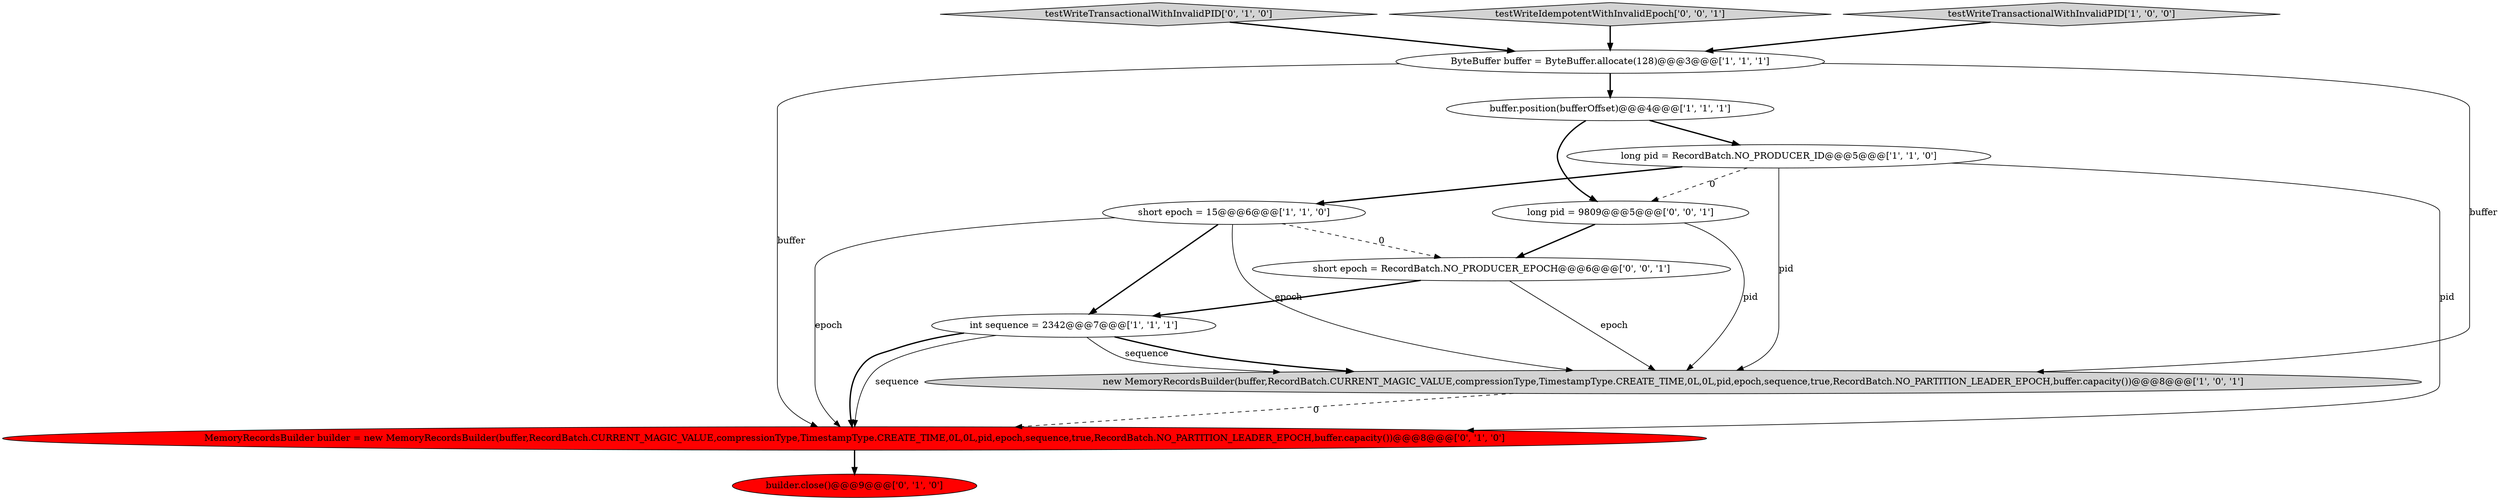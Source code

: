 digraph {
7 [style = filled, label = "MemoryRecordsBuilder builder = new MemoryRecordsBuilder(buffer,RecordBatch.CURRENT_MAGIC_VALUE,compressionType,TimestampType.CREATE_TIME,0L,0L,pid,epoch,sequence,true,RecordBatch.NO_PARTITION_LEADER_EPOCH,buffer.capacity())@@@8@@@['0', '1', '0']", fillcolor = red, shape = ellipse image = "AAA1AAABBB2BBB"];
10 [style = filled, label = "long pid = 9809@@@5@@@['0', '0', '1']", fillcolor = white, shape = ellipse image = "AAA0AAABBB3BBB"];
12 [style = filled, label = "short epoch = RecordBatch.NO_PRODUCER_EPOCH@@@6@@@['0', '0', '1']", fillcolor = white, shape = ellipse image = "AAA0AAABBB3BBB"];
3 [style = filled, label = "long pid = RecordBatch.NO_PRODUCER_ID@@@5@@@['1', '1', '0']", fillcolor = white, shape = ellipse image = "AAA0AAABBB1BBB"];
9 [style = filled, label = "builder.close()@@@9@@@['0', '1', '0']", fillcolor = red, shape = ellipse image = "AAA1AAABBB2BBB"];
8 [style = filled, label = "testWriteTransactionalWithInvalidPID['0', '1', '0']", fillcolor = lightgray, shape = diamond image = "AAA0AAABBB2BBB"];
11 [style = filled, label = "testWriteIdempotentWithInvalidEpoch['0', '0', '1']", fillcolor = lightgray, shape = diamond image = "AAA0AAABBB3BBB"];
2 [style = filled, label = "new MemoryRecordsBuilder(buffer,RecordBatch.CURRENT_MAGIC_VALUE,compressionType,TimestampType.CREATE_TIME,0L,0L,pid,epoch,sequence,true,RecordBatch.NO_PARTITION_LEADER_EPOCH,buffer.capacity())@@@8@@@['1', '0', '1']", fillcolor = lightgray, shape = ellipse image = "AAA0AAABBB1BBB"];
6 [style = filled, label = "short epoch = 15@@@6@@@['1', '1', '0']", fillcolor = white, shape = ellipse image = "AAA0AAABBB1BBB"];
1 [style = filled, label = "ByteBuffer buffer = ByteBuffer.allocate(128)@@@3@@@['1', '1', '1']", fillcolor = white, shape = ellipse image = "AAA0AAABBB1BBB"];
0 [style = filled, label = "buffer.position(bufferOffset)@@@4@@@['1', '1', '1']", fillcolor = white, shape = ellipse image = "AAA0AAABBB1BBB"];
4 [style = filled, label = "int sequence = 2342@@@7@@@['1', '1', '1']", fillcolor = white, shape = ellipse image = "AAA0AAABBB1BBB"];
5 [style = filled, label = "testWriteTransactionalWithInvalidPID['1', '0', '0']", fillcolor = lightgray, shape = diamond image = "AAA0AAABBB1BBB"];
0->3 [style = bold, label=""];
4->7 [style = solid, label="sequence"];
11->1 [style = bold, label=""];
3->6 [style = bold, label=""];
1->2 [style = solid, label="buffer"];
4->2 [style = bold, label=""];
1->0 [style = bold, label=""];
6->2 [style = solid, label="epoch"];
2->7 [style = dashed, label="0"];
4->7 [style = bold, label=""];
3->7 [style = solid, label="pid"];
6->12 [style = dashed, label="0"];
7->9 [style = bold, label=""];
8->1 [style = bold, label=""];
6->4 [style = bold, label=""];
5->1 [style = bold, label=""];
0->10 [style = bold, label=""];
3->2 [style = solid, label="pid"];
10->2 [style = solid, label="pid"];
12->4 [style = bold, label=""];
10->12 [style = bold, label=""];
1->7 [style = solid, label="buffer"];
4->2 [style = solid, label="sequence"];
3->10 [style = dashed, label="0"];
12->2 [style = solid, label="epoch"];
6->7 [style = solid, label="epoch"];
}
